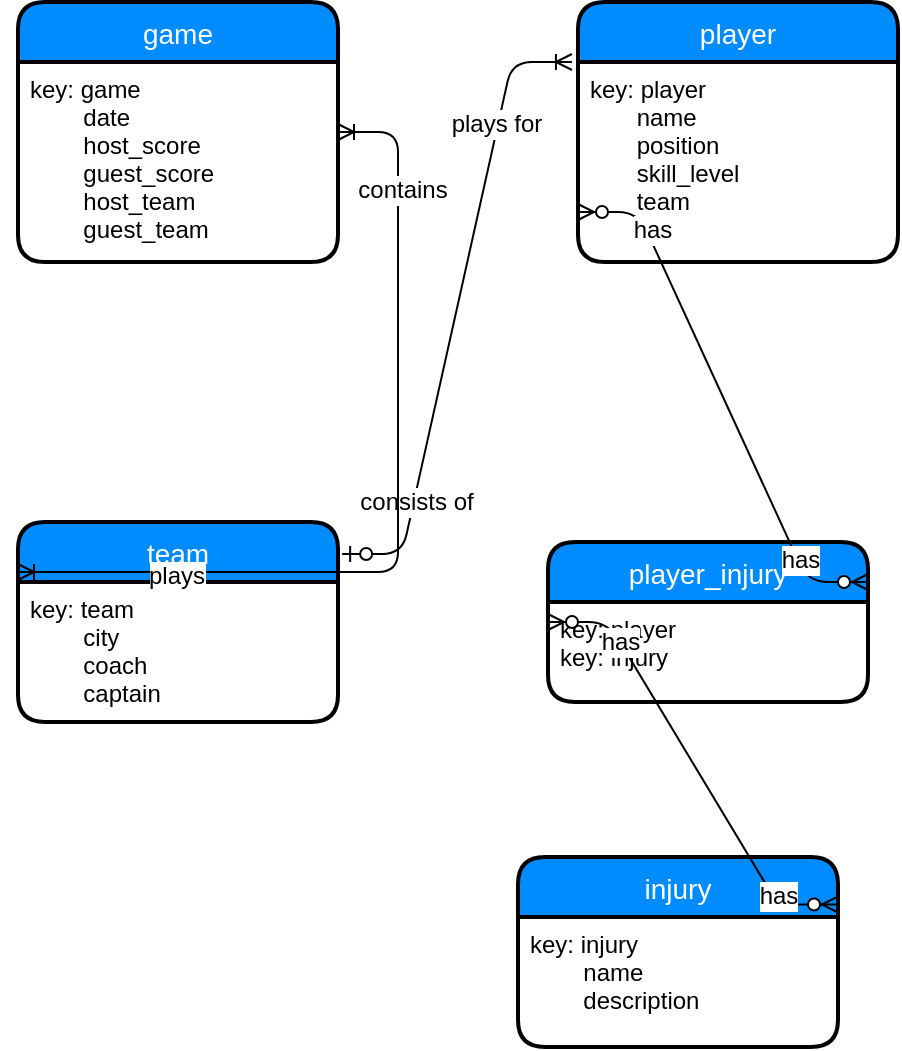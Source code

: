 <mxfile pages="1" version="11.2.9" type="github"><diagram id="vhXfp4JsjjdhGnUz7M-C" name="Page-1"><mxGraphModel dx="1408" dy="731" grid="1" gridSize="10" guides="1" tooltips="1" connect="1" arrows="1" fold="1" page="1" pageScale="1" pageWidth="850" pageHeight="1100" math="0" shadow="0"><root><mxCell id="0"/><mxCell id="1" parent="0"/><mxCell id="agYAYHVk1H-KvEL8Wrme-14" value="team" style="swimlane;childLayout=stackLayout;horizontal=1;startSize=30;horizontalStack=0;fillColor=#008cff;fontColor=#FFFFFF;rounded=1;fontSize=14;fontStyle=0;strokeWidth=2;resizeParent=0;resizeLast=1;shadow=0;dashed=0;align=center;" parent="1" vertex="1"><mxGeometry x="80" y="300" width="160" height="100" as="geometry"/></mxCell><mxCell id="agYAYHVk1H-KvEL8Wrme-15" value="key: team&#10;        city&#10;        coach&#10;        captain" style="align=left;strokeColor=none;fillColor=none;spacingLeft=4;fontSize=12;verticalAlign=top;resizable=0;rotatable=0;part=1;fontStyle=0" parent="agYAYHVk1H-KvEL8Wrme-14" vertex="1"><mxGeometry y="30" width="160" height="70" as="geometry"/></mxCell><mxCell id="agYAYHVk1H-KvEL8Wrme-16" value="game" style="swimlane;childLayout=stackLayout;horizontal=1;startSize=30;horizontalStack=0;fillColor=#008cff;fontColor=#FFFFFF;rounded=1;fontSize=14;fontStyle=0;strokeWidth=2;resizeParent=0;resizeLast=1;shadow=0;dashed=0;align=center;" parent="1" vertex="1"><mxGeometry x="80" y="40" width="160" height="130" as="geometry"/></mxCell><mxCell id="agYAYHVk1H-KvEL8Wrme-17" value="key: game&#10;        date&#10;        host_score&#10;        guest_score&#10;        host_team&#10;        guest_team&#10;" style="align=left;strokeColor=none;fillColor=none;spacingLeft=4;fontSize=12;verticalAlign=top;resizable=0;rotatable=0;part=1;" parent="agYAYHVk1H-KvEL8Wrme-16" vertex="1"><mxGeometry y="30" width="160" height="100" as="geometry"/></mxCell><mxCell id="agYAYHVk1H-KvEL8Wrme-20" value="injury" style="swimlane;childLayout=stackLayout;horizontal=1;startSize=30;horizontalStack=0;fillColor=#008cff;fontColor=#FFFFFF;rounded=1;fontSize=14;fontStyle=0;strokeWidth=2;resizeParent=0;resizeLast=1;shadow=0;dashed=0;align=center;" parent="1" vertex="1"><mxGeometry x="330" y="467.5" width="160" height="95" as="geometry"/></mxCell><mxCell id="agYAYHVk1H-KvEL8Wrme-21" value="key: injury&#10;        name&#10;        description" style="align=left;strokeColor=none;fillColor=none;spacingLeft=4;fontSize=12;verticalAlign=top;resizable=0;rotatable=0;part=1;" parent="agYAYHVk1H-KvEL8Wrme-20" vertex="1"><mxGeometry y="30" width="160" height="65" as="geometry"/></mxCell><mxCell id="AAfJj_llaEV30lBEQIla-1" value="player_injury" style="swimlane;childLayout=stackLayout;horizontal=1;startSize=30;horizontalStack=0;fillColor=#008cff;fontColor=#FFFFFF;rounded=1;fontSize=14;fontStyle=0;strokeWidth=2;resizeParent=0;resizeLast=1;shadow=0;dashed=0;align=center;" parent="1" vertex="1"><mxGeometry x="345" y="310" width="160" height="80" as="geometry"/></mxCell><mxCell id="AAfJj_llaEV30lBEQIla-2" value="key: player&#10;key: injury" style="align=left;strokeColor=none;fillColor=none;spacingLeft=4;fontSize=12;verticalAlign=top;resizable=0;rotatable=0;part=1;" parent="AAfJj_llaEV30lBEQIla-1" vertex="1"><mxGeometry y="30" width="160" height="50" as="geometry"/></mxCell><mxCell id="AAfJj_llaEV30lBEQIla-3" value="" style="edgeStyle=entityRelationEdgeStyle;fontSize=12;html=1;endArrow=ERoneToMany;startArrow=ERzeroToOne;exitX=1.013;exitY=0.16;exitDx=0;exitDy=0;entryX=-0.019;entryY=0;entryDx=0;entryDy=0;entryPerimeter=0;exitPerimeter=0;" parent="1" source="agYAYHVk1H-KvEL8Wrme-14" target="agYAYHVk1H-KvEL8Wrme-19" edge="1"><mxGeometry width="100" height="100" relative="1" as="geometry"><mxPoint x="240" y="622.5" as="sourcePoint"/><mxPoint x="290" y="527.5" as="targetPoint"/></mxGeometry></mxCell><mxCell id="AAfJj_llaEV30lBEQIla-12" value="consists of" style="text;html=1;resizable=0;points=[];align=center;verticalAlign=middle;labelBackgroundColor=#ffffff;" parent="AAfJj_llaEV30lBEQIla-3" vertex="1" connectable="0"><mxGeometry x="-0.635" y="-1" relative="1" as="geometry"><mxPoint as="offset"/></mxGeometry></mxCell><mxCell id="AAfJj_llaEV30lBEQIla-13" value="plays for" style="text;html=1;resizable=0;points=[];align=center;verticalAlign=middle;labelBackgroundColor=#ffffff;" parent="AAfJj_llaEV30lBEQIla-3" vertex="1" connectable="0"><mxGeometry x="0.603" y="1" relative="1" as="geometry"><mxPoint as="offset"/></mxGeometry></mxCell><mxCell id="agYAYHVk1H-KvEL8Wrme-18" value="player" style="swimlane;childLayout=stackLayout;horizontal=1;startSize=30;horizontalStack=0;fillColor=#008cff;fontColor=#FFFFFF;rounded=1;fontSize=14;fontStyle=0;strokeWidth=2;resizeParent=0;resizeLast=1;shadow=0;dashed=0;align=center;" parent="1" vertex="1"><mxGeometry x="360" y="40" width="160" height="130" as="geometry"/></mxCell><mxCell id="agYAYHVk1H-KvEL8Wrme-19" value="key: player&#10;       name&#10;       position&#10;       skill_level&#10;       team&#10;" style="align=left;strokeColor=none;fillColor=none;spacingLeft=4;fontSize=12;verticalAlign=top;resizable=0;rotatable=0;part=1;" parent="agYAYHVk1H-KvEL8Wrme-18" vertex="1"><mxGeometry y="30" width="160" height="100" as="geometry"/></mxCell><mxCell id="AAfJj_llaEV30lBEQIla-7" value="" style="edgeStyle=entityRelationEdgeStyle;fontSize=12;html=1;endArrow=ERzeroToMany;endFill=1;startArrow=ERzeroToMany;entryX=0;entryY=0.75;entryDx=0;entryDy=0;exitX=1;exitY=0.25;exitDx=0;exitDy=0;" parent="1" source="AAfJj_llaEV30lBEQIla-1" target="agYAYHVk1H-KvEL8Wrme-19" edge="1"><mxGeometry width="100" height="100" relative="1" as="geometry"><mxPoint x="580" y="470" as="sourcePoint"/><mxPoint x="680" y="370" as="targetPoint"/></mxGeometry></mxCell><mxCell id="AAfJj_llaEV30lBEQIla-14" value="has" style="text;html=1;resizable=0;points=[];align=center;verticalAlign=middle;labelBackgroundColor=#ffffff;" parent="AAfJj_llaEV30lBEQIla-7" vertex="1" connectable="0"><mxGeometry x="0.689" y="-2" relative="1" as="geometry"><mxPoint as="offset"/></mxGeometry></mxCell><mxCell id="AAfJj_llaEV30lBEQIla-15" value="has" style="text;html=1;resizable=0;points=[];align=center;verticalAlign=middle;labelBackgroundColor=#ffffff;" parent="AAfJj_llaEV30lBEQIla-7" vertex="1" connectable="0"><mxGeometry x="-0.684" y="-1" relative="1" as="geometry"><mxPoint as="offset"/></mxGeometry></mxCell><mxCell id="AAfJj_llaEV30lBEQIla-9" value="" style="edgeStyle=entityRelationEdgeStyle;fontSize=12;html=1;endArrow=ERzeroToMany;endFill=1;startArrow=ERzeroToMany;exitX=1;exitY=0.25;exitDx=0;exitDy=0;entryX=0;entryY=0.5;entryDx=0;entryDy=0;" parent="1" source="agYAYHVk1H-KvEL8Wrme-20" target="AAfJj_llaEV30lBEQIla-1" edge="1"><mxGeometry width="100" height="100" relative="1" as="geometry"><mxPoint x="510" y="490" as="sourcePoint"/><mxPoint x="610" y="390" as="targetPoint"/></mxGeometry></mxCell><mxCell id="AAfJj_llaEV30lBEQIla-16" value="has" style="text;html=1;resizable=0;points=[];align=center;verticalAlign=middle;labelBackgroundColor=#ffffff;" parent="AAfJj_llaEV30lBEQIla-9" vertex="1" connectable="0"><mxGeometry x="-0.704" y="-2" relative="1" as="geometry"><mxPoint as="offset"/></mxGeometry></mxCell><mxCell id="AAfJj_llaEV30lBEQIla-17" value="has" style="text;html=1;resizable=0;points=[];align=center;verticalAlign=middle;labelBackgroundColor=#ffffff;" parent="AAfJj_llaEV30lBEQIla-9" vertex="1" connectable="0"><mxGeometry x="0.63" relative="1" as="geometry"><mxPoint as="offset"/></mxGeometry></mxCell><mxCell id="AeKIK0XO9-TZ7vQaVS64-1" value="" style="edgeStyle=entityRelationEdgeStyle;fontSize=12;html=1;endArrow=ERoneToMany;startArrow=ERoneToMany;entryX=0;entryY=0.25;entryDx=0;entryDy=0;" edge="1" parent="1" source="agYAYHVk1H-KvEL8Wrme-16" target="agYAYHVk1H-KvEL8Wrme-14"><mxGeometry width="100" height="100" relative="1" as="geometry"><mxPoint x="120" y="210" as="sourcePoint"/><mxPoint x="70" y="260" as="targetPoint"/></mxGeometry></mxCell><mxCell id="AeKIK0XO9-TZ7vQaVS64-2" value="contains" style="text;html=1;resizable=0;points=[];align=center;verticalAlign=middle;labelBackgroundColor=#ffffff;" vertex="1" connectable="0" parent="AeKIK0XO9-TZ7vQaVS64-1"><mxGeometry x="-0.732" y="2" relative="1" as="geometry"><mxPoint as="offset"/></mxGeometry></mxCell><mxCell id="AeKIK0XO9-TZ7vQaVS64-3" value="plays" style="text;html=1;resizable=0;points=[];align=center;verticalAlign=middle;labelBackgroundColor=#ffffff;" vertex="1" connectable="0" parent="AeKIK0XO9-TZ7vQaVS64-1"><mxGeometry x="0.644" y="2" relative="1" as="geometry"><mxPoint as="offset"/></mxGeometry></mxCell></root></mxGraphModel></diagram></mxfile>